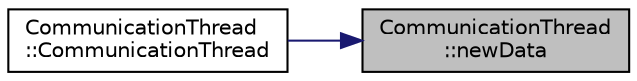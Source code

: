 digraph "CommunicationThread::newData"
{
 // LATEX_PDF_SIZE
  edge [fontname="Helvetica",fontsize="10",labelfontname="Helvetica",labelfontsize="10"];
  node [fontname="Helvetica",fontsize="10",shape=record];
  rankdir="RL";
  Node1 [label="CommunicationThread\l::newData",height=0.2,width=0.4,color="black", fillcolor="grey75", style="filled", fontcolor="black",tooltip=" "];
  Node1 -> Node2 [dir="back",color="midnightblue",fontsize="10",style="solid",fontname="Helvetica"];
  Node2 [label="CommunicationThread\l::CommunicationThread",height=0.2,width=0.4,color="black", fillcolor="white", style="filled",URL="$classCommunicationThread.html#a55cc7e54b9f091ba01eaf296563b26fc",tooltip=" "];
}
